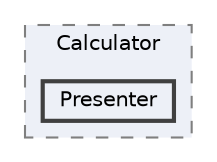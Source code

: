 digraph "Assets/_Project/Scripts/Calculator/Presenter"
{
 // LATEX_PDF_SIZE
  bgcolor="transparent";
  edge [fontname=Helvetica,fontsize=10,labelfontname=Helvetica,labelfontsize=10];
  node [fontname=Helvetica,fontsize=10,shape=box,height=0.2,width=0.4];
  compound=true
  subgraph clusterdir_0b3e2ebcf56ee9470df807b7a7efb44d {
    graph [ bgcolor="#edf0f7", pencolor="grey50", label="Calculator", fontname=Helvetica,fontsize=10 style="filled,dashed", URL="dir_0b3e2ebcf56ee9470df807b7a7efb44d.html",tooltip=""]
  dir_fa2e4d2efa8a915e840680c3acfd0ca6 [label="Presenter", fillcolor="#edf0f7", color="grey25", style="filled,bold", URL="dir_fa2e4d2efa8a915e840680c3acfd0ca6.html",tooltip=""];
  }
}
